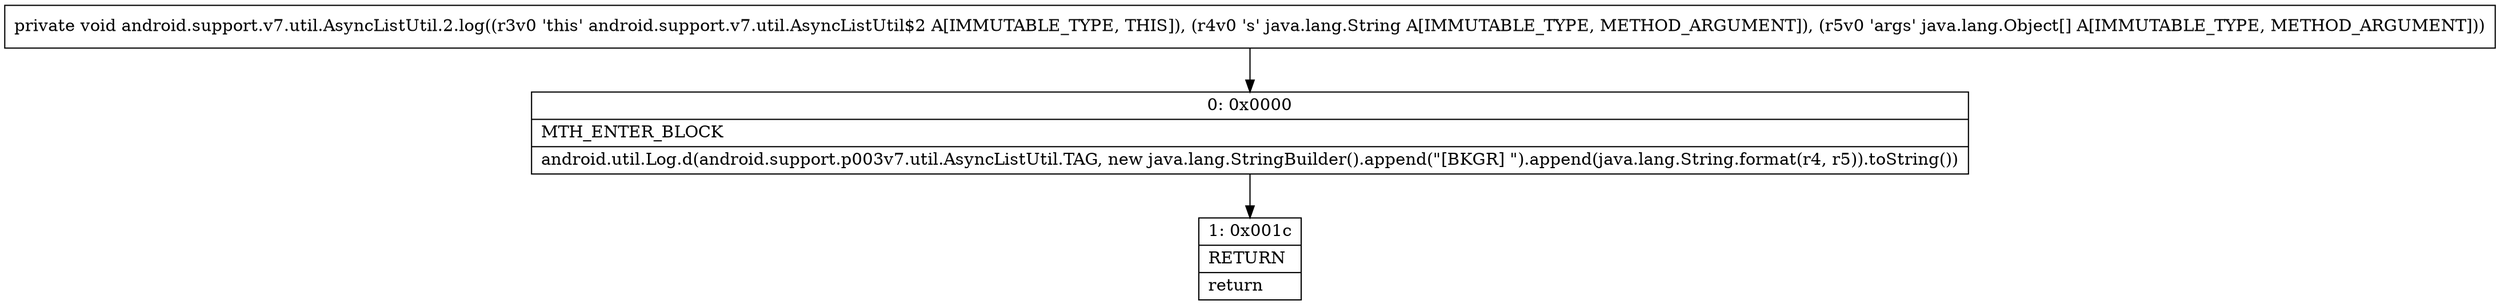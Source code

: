 digraph "CFG forandroid.support.v7.util.AsyncListUtil.2.log(Ljava\/lang\/String;[Ljava\/lang\/Object;)V" {
Node_0 [shape=record,label="{0\:\ 0x0000|MTH_ENTER_BLOCK\l|android.util.Log.d(android.support.p003v7.util.AsyncListUtil.TAG, new java.lang.StringBuilder().append(\"[BKGR] \").append(java.lang.String.format(r4, r5)).toString())\l}"];
Node_1 [shape=record,label="{1\:\ 0x001c|RETURN\l|return\l}"];
MethodNode[shape=record,label="{private void android.support.v7.util.AsyncListUtil.2.log((r3v0 'this' android.support.v7.util.AsyncListUtil$2 A[IMMUTABLE_TYPE, THIS]), (r4v0 's' java.lang.String A[IMMUTABLE_TYPE, METHOD_ARGUMENT]), (r5v0 'args' java.lang.Object[] A[IMMUTABLE_TYPE, METHOD_ARGUMENT])) }"];
MethodNode -> Node_0;
Node_0 -> Node_1;
}

